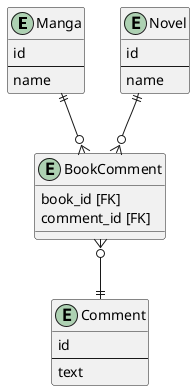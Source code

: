 @@@startuml test

entity Manga {
    id
    --
    name
}

entity Novel {
    id
    --
    name
}

entity BookComment {
    book_id [FK]
    comment_id [FK]
}

entity Comment {
    id
    --
    text
}

Manga ||--o{ BookComment
Novel ||--o{ BookComment
BookComment }o--|| Comment

@@@enduml